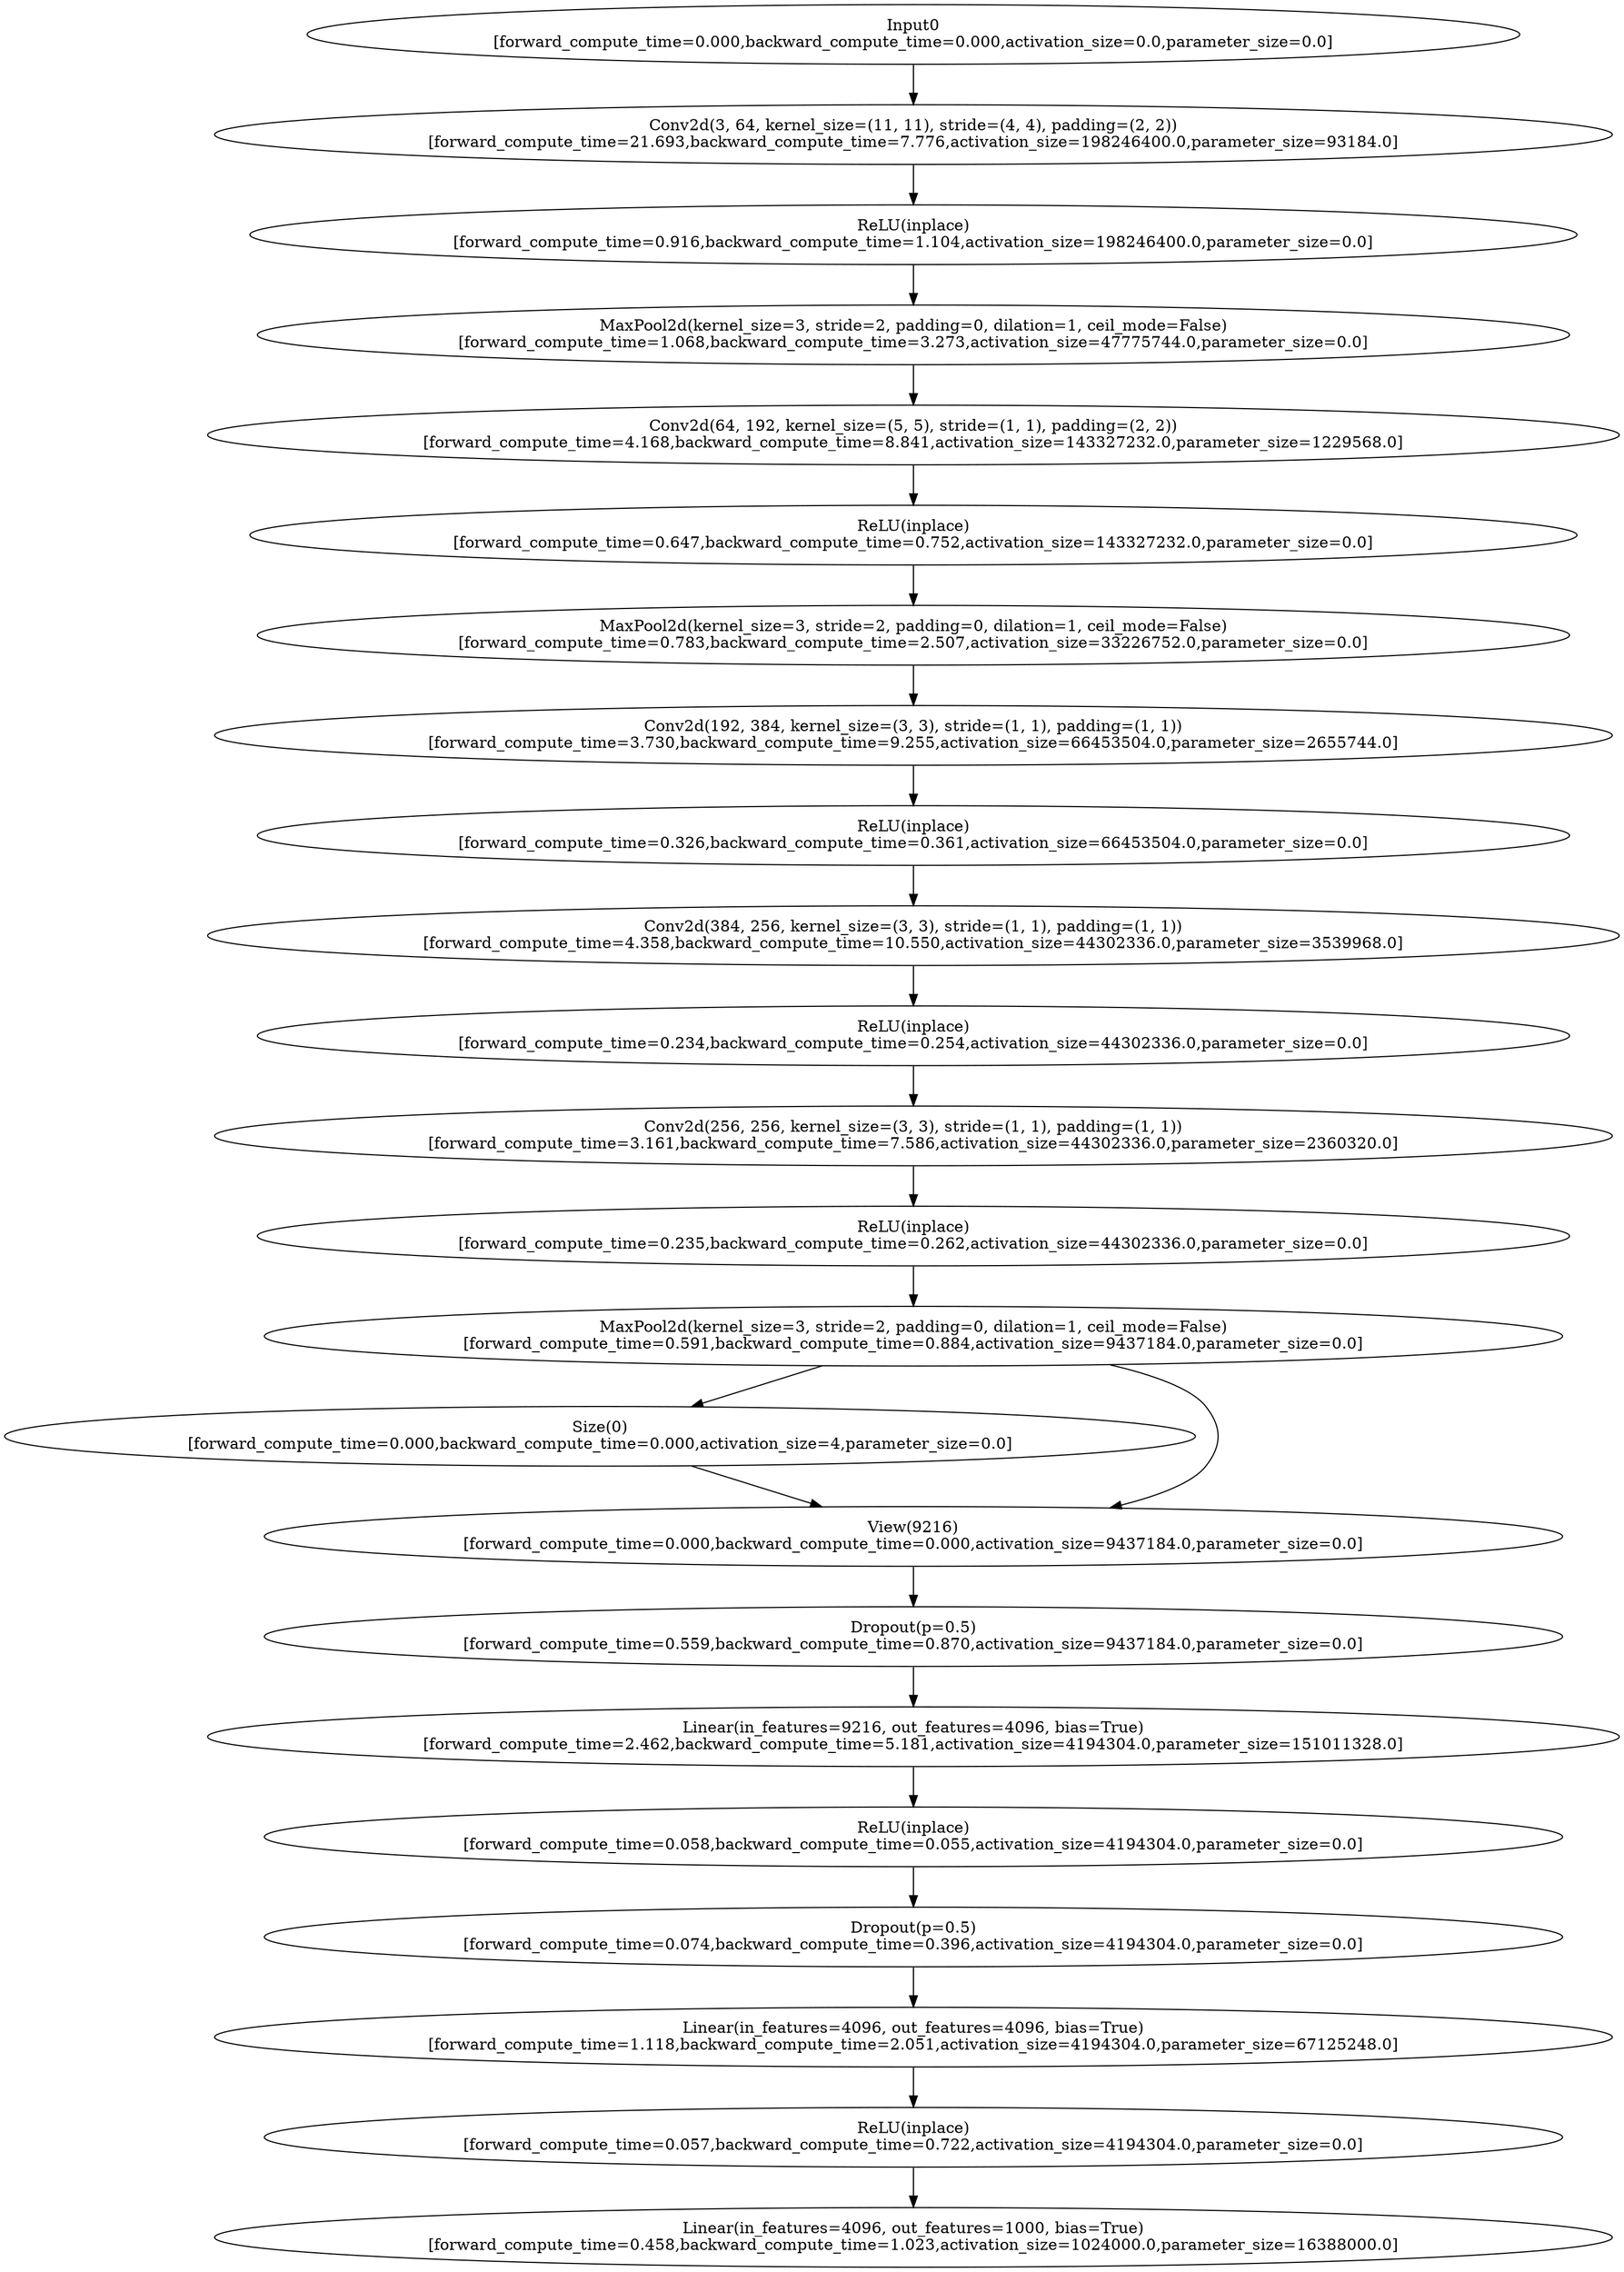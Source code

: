 digraph {
	node1 [label="Input0\n[forward_compute_time=0.000,backward_compute_time=0.000,activation_size=0.0,parameter_size=0.0]"]
	node2 [label="Conv2d(3, 64, kernel_size=(11, 11), stride=(4, 4), padding=(2, 2))\n[forward_compute_time=21.693,backward_compute_time=7.776,activation_size=198246400.0,parameter_size=93184.0]"]
	node3 [label="ReLU(inplace)\n[forward_compute_time=0.916,backward_compute_time=1.104,activation_size=198246400.0,parameter_size=0.0]"]
	node4 [label="MaxPool2d(kernel_size=3, stride=2, padding=0, dilation=1, ceil_mode=False)\n[forward_compute_time=1.068,backward_compute_time=3.273,activation_size=47775744.0,parameter_size=0.0]"]
	node5 [label="Conv2d(64, 192, kernel_size=(5, 5), stride=(1, 1), padding=(2, 2))\n[forward_compute_time=4.168,backward_compute_time=8.841,activation_size=143327232.0,parameter_size=1229568.0]"]
	node6 [label="ReLU(inplace)\n[forward_compute_time=0.647,backward_compute_time=0.752,activation_size=143327232.0,parameter_size=0.0]"]
	node7 [label="MaxPool2d(kernel_size=3, stride=2, padding=0, dilation=1, ceil_mode=False)\n[forward_compute_time=0.783,backward_compute_time=2.507,activation_size=33226752.0,parameter_size=0.0]"]
	node8 [label="Conv2d(192, 384, kernel_size=(3, 3), stride=(1, 1), padding=(1, 1))\n[forward_compute_time=3.730,backward_compute_time=9.255,activation_size=66453504.0,parameter_size=2655744.0]"]
	node9 [label="ReLU(inplace)\n[forward_compute_time=0.326,backward_compute_time=0.361,activation_size=66453504.0,parameter_size=0.0]"]
	node10 [label="Conv2d(384, 256, kernel_size=(3, 3), stride=(1, 1), padding=(1, 1))\n[forward_compute_time=4.358,backward_compute_time=10.550,activation_size=44302336.0,parameter_size=3539968.0]"]
	node11 [label="ReLU(inplace)\n[forward_compute_time=0.234,backward_compute_time=0.254,activation_size=44302336.0,parameter_size=0.0]"]
	node12 [label="Conv2d(256, 256, kernel_size=(3, 3), stride=(1, 1), padding=(1, 1))\n[forward_compute_time=3.161,backward_compute_time=7.586,activation_size=44302336.0,parameter_size=2360320.0]"]
	node13 [label="ReLU(inplace)\n[forward_compute_time=0.235,backward_compute_time=0.262,activation_size=44302336.0,parameter_size=0.0]"]
	node14 [label="MaxPool2d(kernel_size=3, stride=2, padding=0, dilation=1, ceil_mode=False)\n[forward_compute_time=0.591,backward_compute_time=0.884,activation_size=9437184.0,parameter_size=0.0]"]
	node15 [label="Size(0)\n[forward_compute_time=0.000,backward_compute_time=0.000,activation_size=4,parameter_size=0.0]"]
	node16 [label="View(9216)\n[forward_compute_time=0.000,backward_compute_time=0.000,activation_size=9437184.0,parameter_size=0.0]"]
	node17 [label="Dropout(p=0.5)\n[forward_compute_time=0.559,backward_compute_time=0.870,activation_size=9437184.0,parameter_size=0.0]"]
	node18 [label="Linear(in_features=9216, out_features=4096, bias=True)\n[forward_compute_time=2.462,backward_compute_time=5.181,activation_size=4194304.0,parameter_size=151011328.0]"]
	node19 [label="ReLU(inplace)\n[forward_compute_time=0.058,backward_compute_time=0.055,activation_size=4194304.0,parameter_size=0.0]"]
	node20 [label="Dropout(p=0.5)\n[forward_compute_time=0.074,backward_compute_time=0.396,activation_size=4194304.0,parameter_size=0.0]"]
	node21 [label="Linear(in_features=4096, out_features=4096, bias=True)\n[forward_compute_time=1.118,backward_compute_time=2.051,activation_size=4194304.0,parameter_size=67125248.0]"]
	node22 [label="ReLU(inplace)\n[forward_compute_time=0.057,backward_compute_time=0.722,activation_size=4194304.0,parameter_size=0.0]"]
	node23 [label="Linear(in_features=4096, out_features=1000, bias=True)\n[forward_compute_time=0.458,backward_compute_time=1.023,activation_size=1024000.0,parameter_size=16388000.0]"]
	node1 -> node2
	node2 -> node3
	node3 -> node4
	node4 -> node5
	node5 -> node6
	node6 -> node7
	node7 -> node8
	node8 -> node9
	node9 -> node10
	node10 -> node11
	node11 -> node12
	node12 -> node13
	node13 -> node14
	node14 -> node15
	node14 -> node16
	node15 -> node16
	node16 -> node17
	node17 -> node18
	node18 -> node19
	node19 -> node20
	node20 -> node21
	node21 -> node22
	node22 -> node23
}
